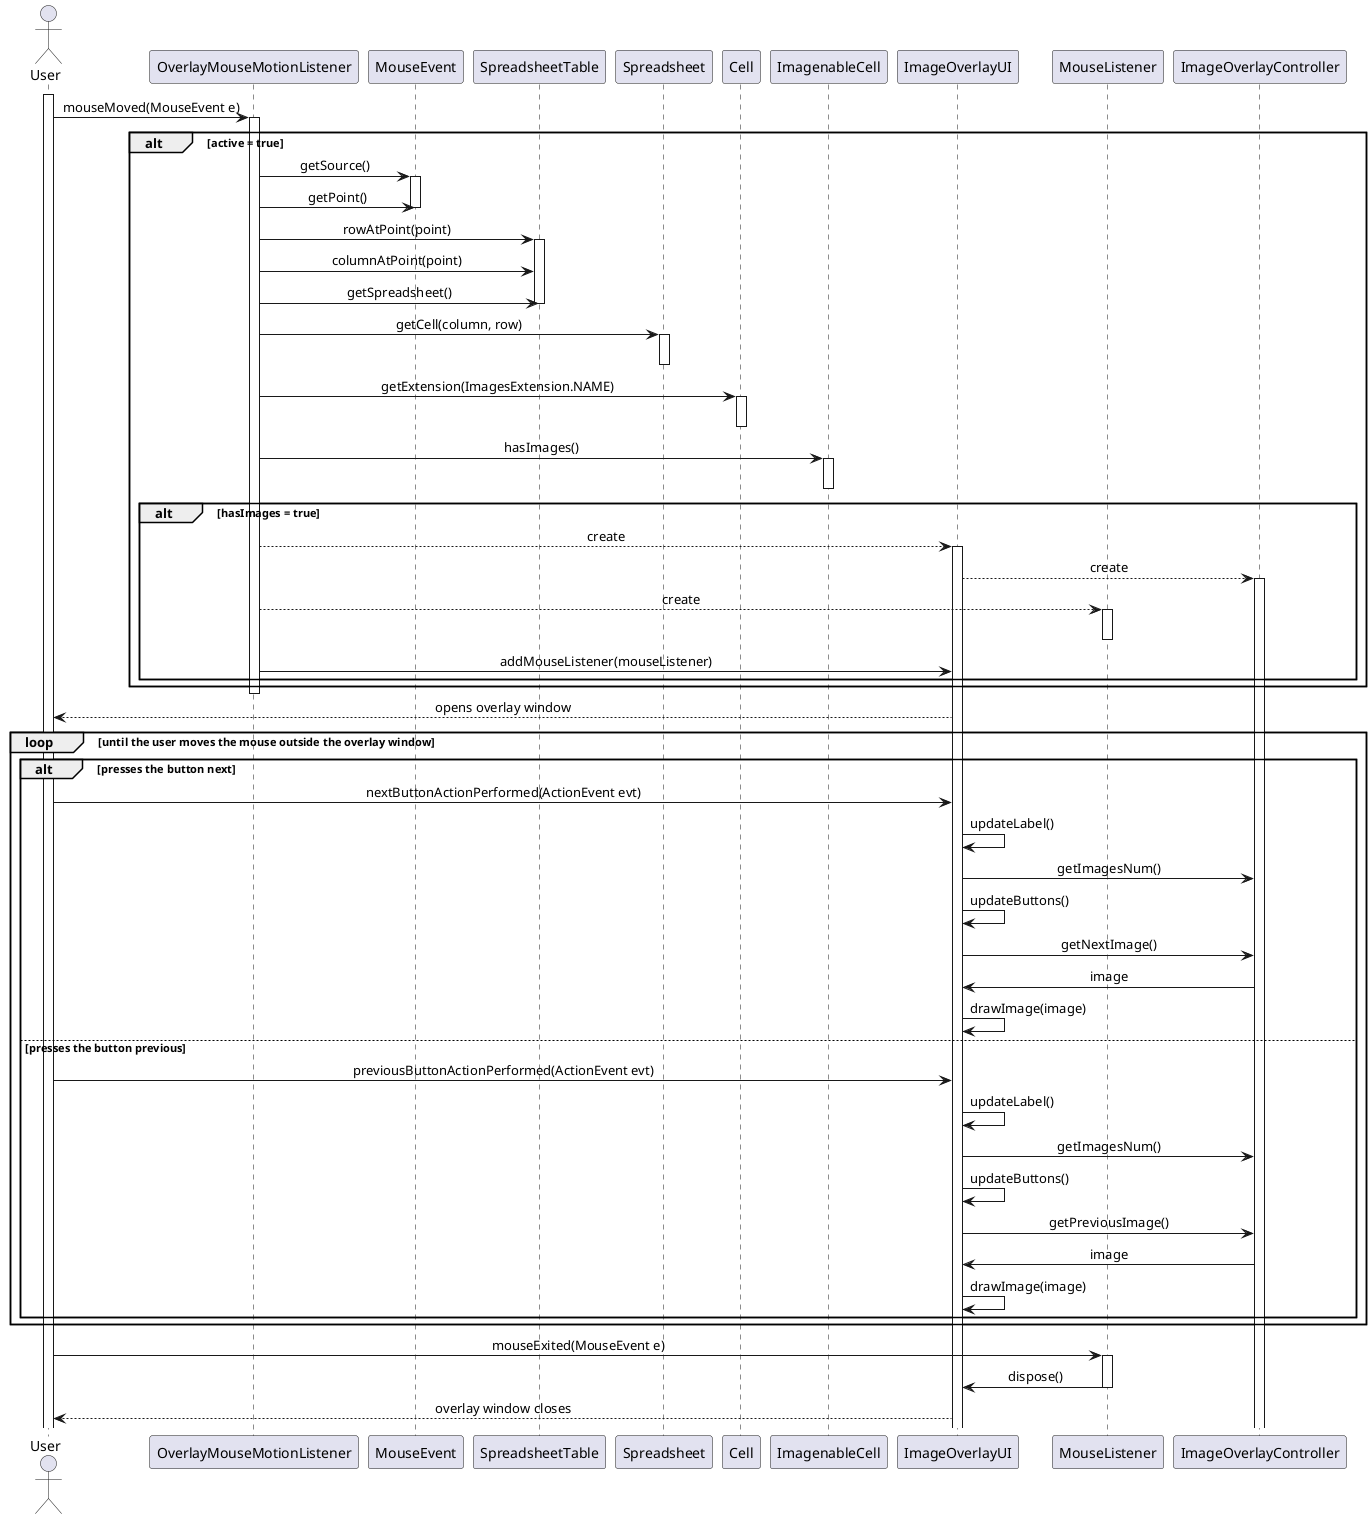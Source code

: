 @startuml

skinparam sequenceMessageAlign center

actor User

participant OverlayMouseMotionListener as omml
participant MouseEvent as me
participant SpreadsheetTable as st
participant Spreadsheet as s
participant Cell as c
participant ImagenableCell as ic
participant ImageOverlayUI as ioui
participant MouseListener as ml
participant ImageOverlayController as ioc

activate User
User->omml: mouseMoved(MouseEvent e)
activate omml

alt active = true
    omml->me: getSource()
    activate me
    omml->me: getPoint()
    deactivate me
    omml->st: rowAtPoint(point)
    activate st
    omml->st: columnAtPoint(point)
    omml->st: getSpreadsheet()
    deactivate st
    omml->s: getCell(column, row)
    activate s
    deactivate s
    omml->c: getExtension(ImagesExtension.NAME)
    activate c
    deactivate c
    omml->ic: hasImages()
    activate ic
    deactivate ic
    alt hasImages = true
        omml-->ioui: create
        activate ioui
        ioui-->ioc: create
        activate ioc
        omml-->ml: create
        activate ml
        deactivate ml
        omml->ioui: addMouseListener(mouseListener)
    end
end
deactivate omml


ioui-->User: opens overlay window
loop until the user moves the mouse outside the overlay window
    alt presses the button next
    User->ioui: nextButtonActionPerformed(ActionEvent evt)
    ioui->ioui: updateLabel()
    ioui->ioc: getImagesNum()
    ioui->ioui: updateButtons()
    ioui->ioc: getNextImage()
    ioc->ioui: image
    ioui->ioui: drawImage(image)
    else presses the button previous
    User->ioui: previousButtonActionPerformed(ActionEvent evt) 
    ioui->ioui: updateLabel()
    ioui->ioc: getImagesNum()
    ioui->ioui: updateButtons()
    ioui->ioc: getPreviousImage()
    ioc->ioui: image
    ioui->ioui: drawImage(image)
    end
end

User->ml: mouseExited(MouseEvent e)
activate ml
ml->ioui: dispose()
deactivate ml
ioui-->User: overlay window closes

@enduml